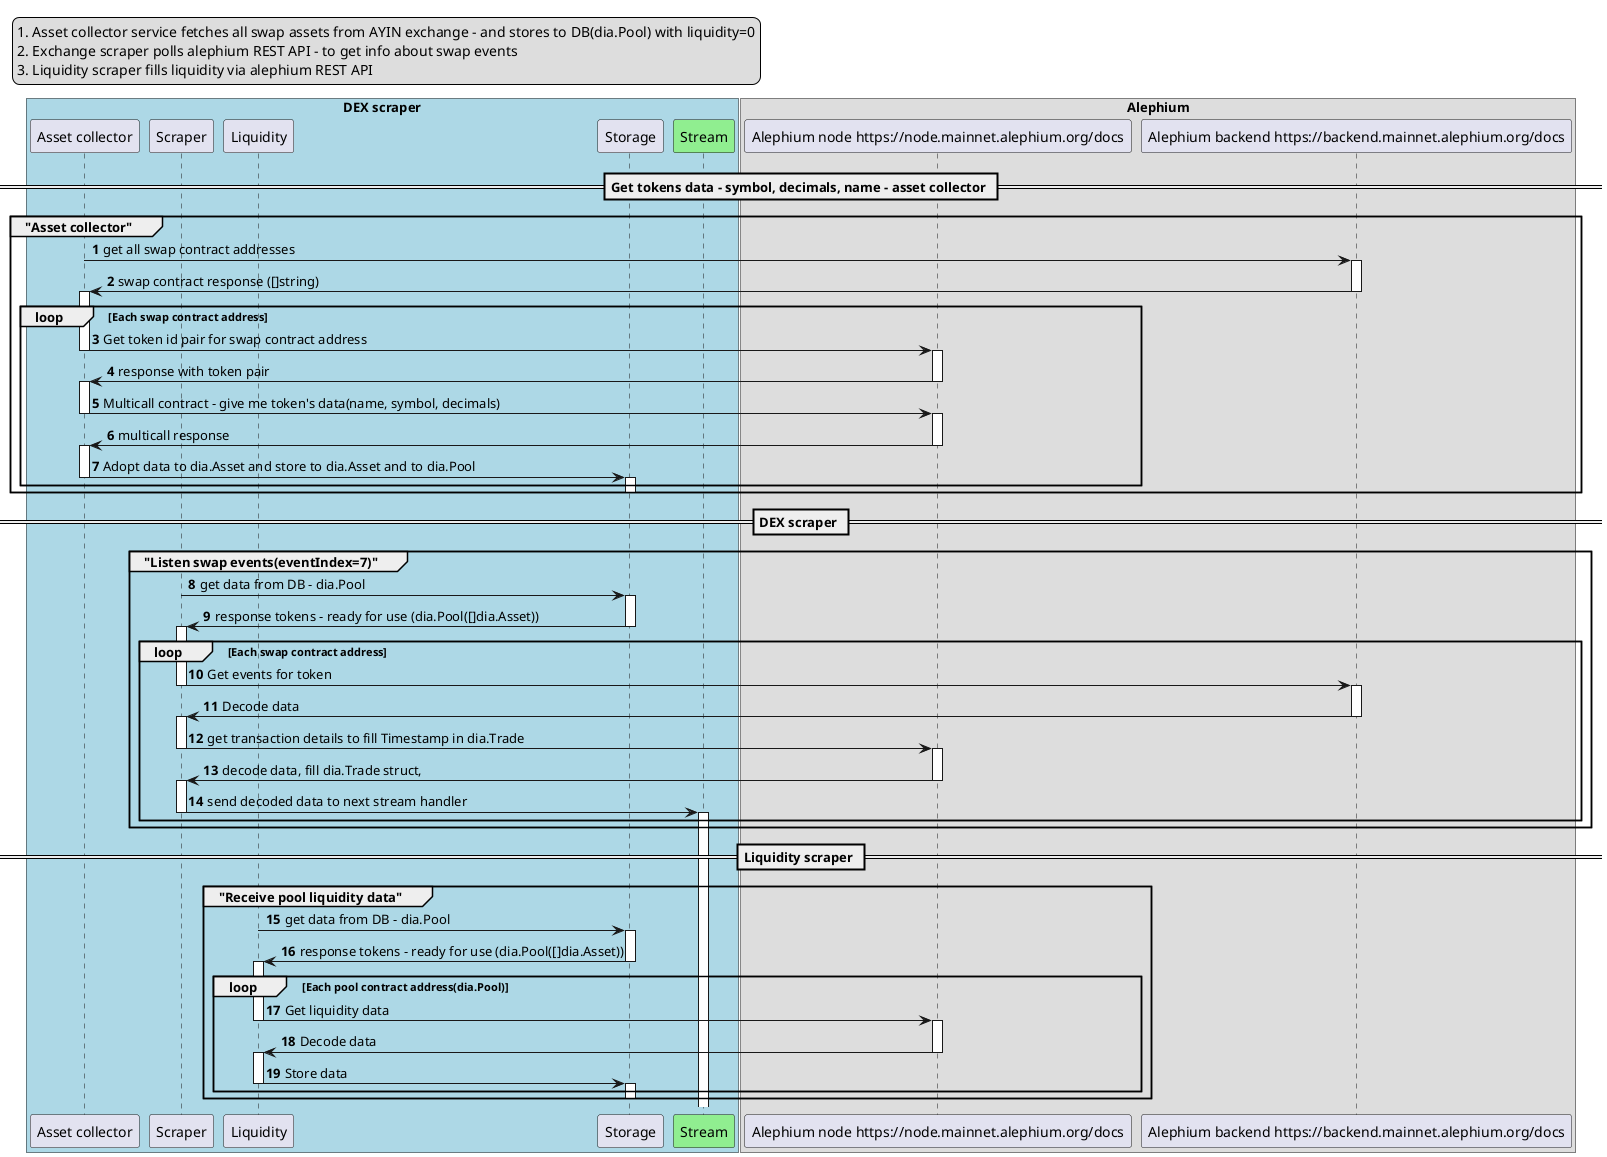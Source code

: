 @startuml

legend top left
  1. Asset collector service fetches all swap assets from AYIN exchange - and stores to DB(dia.Pool) with liquidity=0
  2. Exchange scraper polls alephium REST API - to get info about swap events
  3. Liquidity scraper fills liquidity via alephium REST API
end legend

box "DEX scraper" #LightBlue
participant "Asset collector" as assetCollector
participant "Scraper" as scraper
participant "Liquidity" as liquidity
participant "Storage" as storage
participant "Stream" as stream #LightGreen
end box

box Alephium
participant "Alephium node https://node.mainnet.alephium.org/docs" as anode
participant "Alephium backend https://backend.mainnet.alephium.org/docs" as abackend
end box

== Get tokens data - symbol, decimals, name - asset collector ==

group "Asset collector"

autonumber
assetCollector -> abackend++: get all swap contract addresses
abackend -> assetCollector--++: swap contract response ([]string)
loop Each swap contract address
  assetCollector -> anode--++: Get token id pair for swap contract address
  anode ->  assetCollector--++: response with token pair
  assetCollector -> anode--++: Multicall contract - give me token's data(name, symbol, decimals)
  anode -> assetCollector--++: multicall response
  assetCollector -> storage--++: Adopt data to dia.Asset and store to dia.Asset and to dia.Pool
end

deactivate storage
deactivate assetCollector

end group


== DEX scraper ==

group "Listen swap events(eventIndex=7)"

scraper -> storage--++: get data from DB - dia.Pool
storage -> scraper--++: response tokens - ready for use (dia.Pool([]dia.Asset))

loop Each swap contract address
  scraper -> abackend--++: Get events for token
  abackend -> scraper--++: Decode data
  scraper -> anode--++: get transaction details to fill Timestamp in dia.Trade
  anode -> scraper--++: decode data, fill dia.Trade struct,
  scraper -> stream--++: send decoded data to next stream handler
end     

end group

== Liquidity scraper ==

group "Receive pool liquidity data"

liquidity -> storage--++: get data from DB - dia.Pool
storage -> liquidity--++: response tokens - ready for use (dia.Pool([]dia.Asset))

loop Each pool contract address(dia.Pool)
    liquidity -> anode--++: Get liquidity data
    anode -> liquidity--++: Decode data
    liquidity -> storage--++: Store data
end

deactivate storage
deactivate liquidity

end group

@enduml

